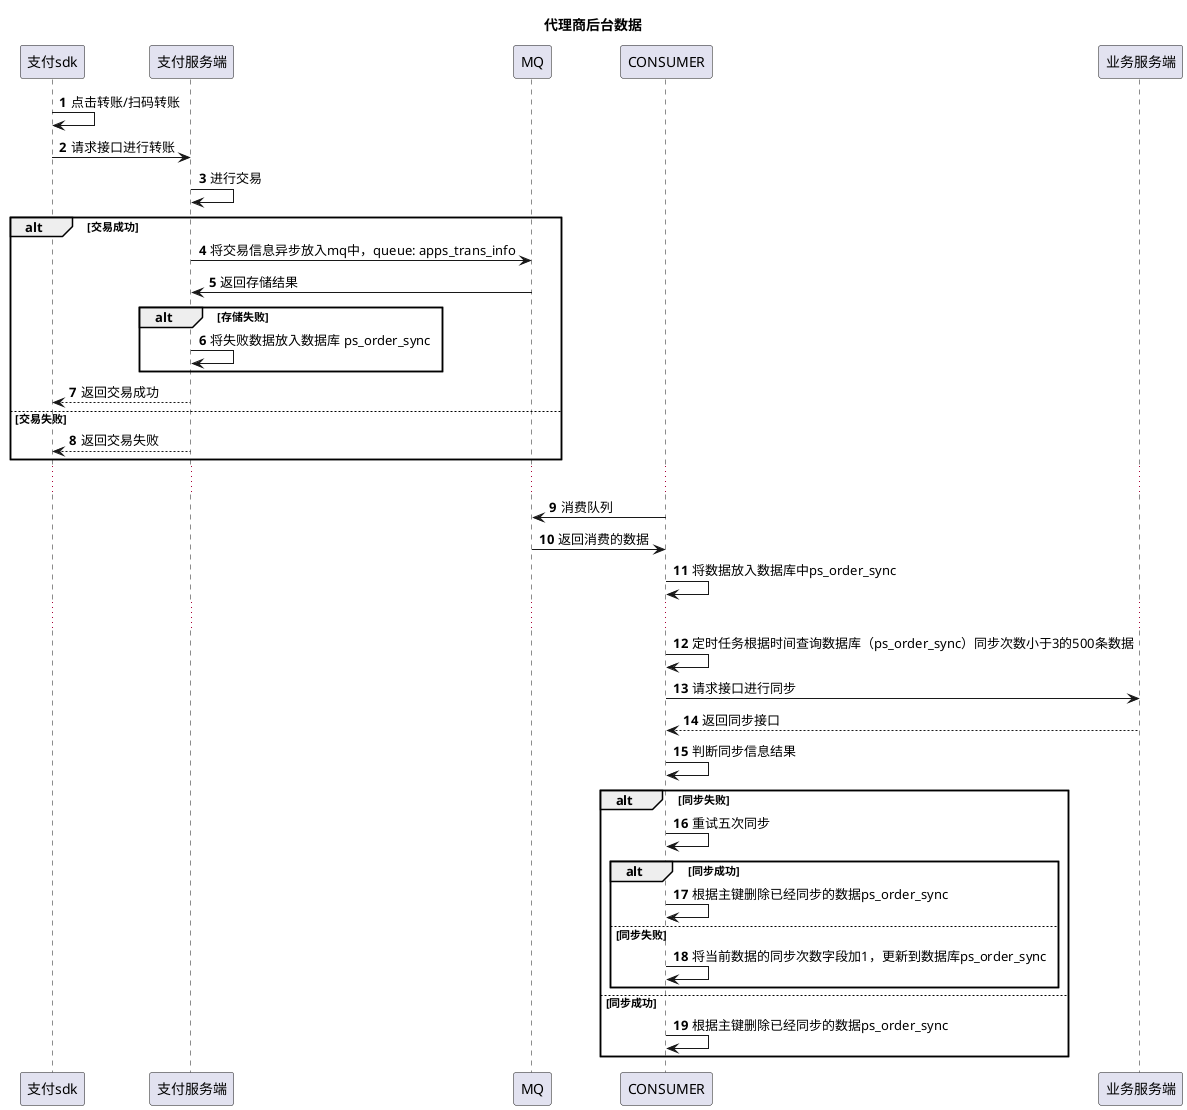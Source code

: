 @startuml
title:代理商后台数据
autonumber
participant 支付sdk as SDK
participant 支付服务端 as PAY_SERVER
participant MQ
participant CONSUMER
participant 业务服务端 as WL_SERVER
SDK->SDK:点击转账/扫码转账
SDK->PAY_SERVER:请求接口进行转账
PAY_SERVER->PAY_SERVER:进行交易
alt 交易成功
PAY_SERVER->MQ:将交易信息异步放入mq中，queue: apps_trans_info
MQ->PAY_SERVER:返回存储结果
alt 存储失败
PAY_SERVER->PAY_SERVER:将失败数据放入数据库 ps_order_sync
end
PAY_SERVER-->SDK:返回交易成功
else 交易失败
PAY_SERVER-->SDK:返回交易失败
end
...
CONSUMER->MQ:消费队列
MQ->CONSUMER:返回消费的数据
CONSUMER->CONSUMER:将数据放入数据库中ps_order_sync
...
CONSUMER->CONSUMER:定时任务根据时间查询数据库（ps_order_sync）同步次数小于3的500条数据
CONSUMER->WL_SERVER:请求接口进行同步
WL_SERVER-->CONSUMER:返回同步接口
CONSUMER->CONSUMER:判断同步信息结果
alt 同步失败
CONSUMER->CONSUMER:重试五次同步
alt 同步成功
CONSUMER->CONSUMER:根据主键删除已经同步的数据ps_order_sync
else 同步失败
CONSUMER->CONSUMER:将当前数据的同步次数字段加1，更新到数据库ps_order_sync
end
else 同步成功
CONSUMER->CONSUMER:根据主键删除已经同步的数据ps_order_sync
end
@enduml